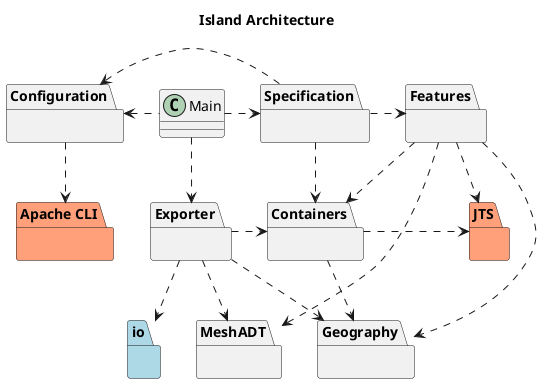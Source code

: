 @startuml

title Island Architecture

package Exporter {}
package Configuration {}
package Specification {}
package Containers {}
package MeshADT {}
package JTS LightSalmon {}
package "Apache CLI" LightSalmon {}
package io LightBlue {}
package Geography {}
package Features {}

class Main


Main .> Specification
Configuration <. Main
Configuration <. Specification

Main ..> Exporter
Exporter ..> MeshADT
Specification ..> Containers
Exporter .> Containers
Exporter ..> io

Containers .> JTS
Configuration ..> "Apache CLI"
Exporter ..> Geography

Specification .> Features
Features ..> Containers
Features ..> Geography
Features ..> MeshADT
Features ..> JTS

Containers ..> Geography


@enduml